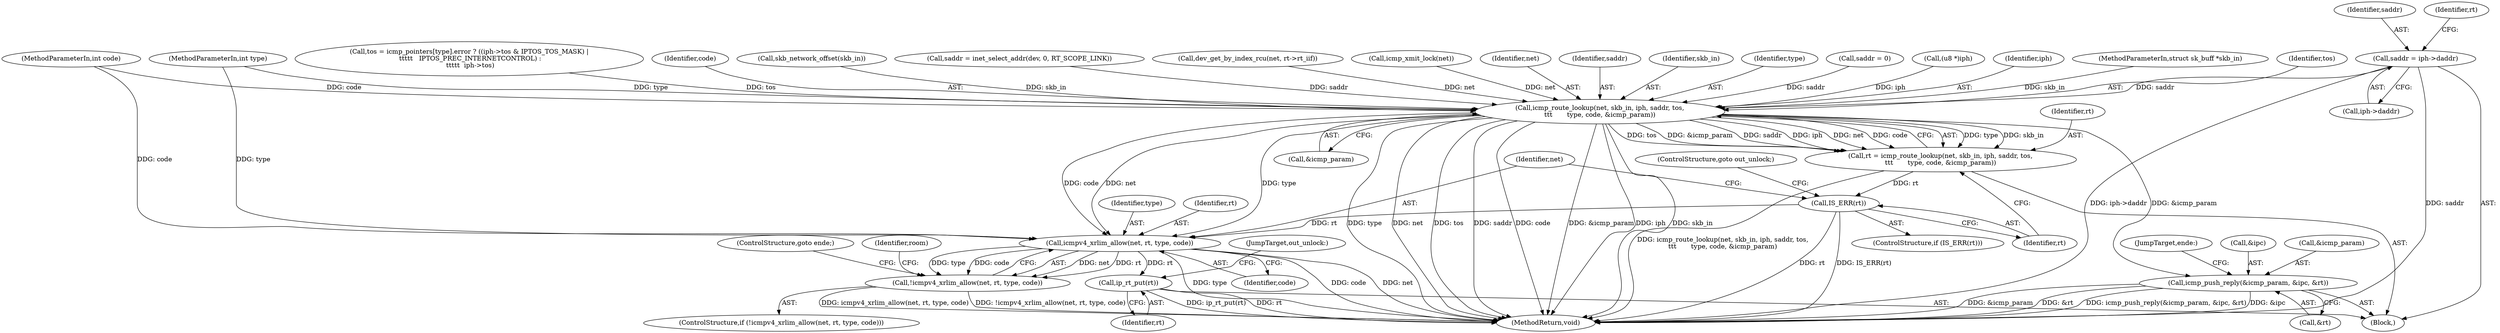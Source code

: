 digraph "0_linux_f6d8bd051c391c1c0458a30b2a7abcd939329259_13@pointer" {
"1000233" [label="(Call,saddr = iph->daddr)"];
"1000383" [label="(Call,icmp_route_lookup(net, skb_in, iph, saddr, tos,\n\t\t\t       type, code, &icmp_param))"];
"1000381" [label="(Call,rt = icmp_route_lookup(net, skb_in, iph, saddr, tos,\n\t\t\t       type, code, &icmp_param))"];
"1000394" [label="(Call,IS_ERR(rt))"];
"1000399" [label="(Call,icmpv4_xrlim_allow(net, rt, type, code))"];
"1000398" [label="(Call,!icmpv4_xrlim_allow(net, rt, type, code))"];
"1000469" [label="(Call,ip_rt_put(rt))"];
"1000461" [label="(Call,icmp_push_reply(&icmp_param, &ipc, &rt))"];
"1000383" [label="(Call,icmp_route_lookup(net, skb_in, iph, saddr, tos,\n\t\t\t       type, code, &icmp_param))"];
"1000381" [label="(Call,rt = icmp_route_lookup(net, skb_in, iph, saddr, tos,\n\t\t\t       type, code, &icmp_param))"];
"1000464" [label="(Call,&ipc)"];
"1000233" [label="(Call,saddr = iph->daddr)"];
"1000276" [label="(Call,saddr = 0)"];
"1000382" [label="(Identifier,rt)"];
"1000394" [label="(Call,IS_ERR(rt))"];
"1000148" [label="(Call,(u8 *)iph)"];
"1000393" [label="(ControlStructure,if (IS_ERR(rt)))"];
"1000113" [label="(MethodParameterIn,int code)"];
"1000462" [label="(Call,&icmp_param)"];
"1000234" [label="(Identifier,saddr)"];
"1000112" [label="(MethodParameterIn,int type)"];
"1000399" [label="(Call,icmpv4_xrlim_allow(net, rt, type, code))"];
"1000402" [label="(Identifier,type)"];
"1000115" [label="(Block,)"];
"1000401" [label="(Identifier,rt)"];
"1000242" [label="(Identifier,rt)"];
"1000235" [label="(Call,iph->daddr)"];
"1000395" [label="(Identifier,rt)"];
"1000469" [label="(Call,ip_rt_put(rt))"];
"1000404" [label="(ControlStructure,goto ende;)"];
"1000386" [label="(Identifier,iph)"];
"1000111" [label="(MethodParameterIn,struct sk_buff *skb_in)"];
"1000388" [label="(Identifier,tos)"];
"1000280" [label="(Call,tos = icmp_pointers[type].error ? ((iph->tos & IPTOS_TOS_MASK) |\n \t\t\t\t\t   IPTOS_PREC_INTERNETCONTROL) :\n \t\t\t\t\t  iph->tos)"];
"1000391" [label="(Call,&icmp_param)"];
"1000390" [label="(Identifier,code)"];
"1000353" [label="(Call,skb_network_offset(skb_in))"];
"1000269" [label="(Call,saddr = inet_select_addr(dev, 0, RT_SCOPE_LINK))"];
"1000397" [label="(ControlStructure,if (!icmpv4_xrlim_allow(net, rt, type, code)))"];
"1000466" [label="(Call,&rt)"];
"1000403" [label="(Identifier,code)"];
"1000470" [label="(Identifier,rt)"];
"1000262" [label="(Call,dev_get_by_index_rcu(net, rt->rt_iif))"];
"1000471" [label="(JumpTarget,out_unlock:)"];
"1000468" [label="(JumpTarget,ende:)"];
"1000226" [label="(Call,icmp_xmit_lock(net))"];
"1000384" [label="(Identifier,net)"];
"1000406" [label="(Identifier,room)"];
"1000398" [label="(Call,!icmpv4_xrlim_allow(net, rt, type, code))"];
"1000387" [label="(Identifier,saddr)"];
"1000461" [label="(Call,icmp_push_reply(&icmp_param, &ipc, &rt))"];
"1000385" [label="(Identifier,skb_in)"];
"1000396" [label="(ControlStructure,goto out_unlock;)"];
"1000389" [label="(Identifier,type)"];
"1000475" [label="(MethodReturn,void)"];
"1000400" [label="(Identifier,net)"];
"1000233" -> "1000115"  [label="AST: "];
"1000233" -> "1000235"  [label="CFG: "];
"1000234" -> "1000233"  [label="AST: "];
"1000235" -> "1000233"  [label="AST: "];
"1000242" -> "1000233"  [label="CFG: "];
"1000233" -> "1000475"  [label="DDG: iph->daddr"];
"1000233" -> "1000475"  [label="DDG: saddr"];
"1000233" -> "1000383"  [label="DDG: saddr"];
"1000383" -> "1000381"  [label="AST: "];
"1000383" -> "1000391"  [label="CFG: "];
"1000384" -> "1000383"  [label="AST: "];
"1000385" -> "1000383"  [label="AST: "];
"1000386" -> "1000383"  [label="AST: "];
"1000387" -> "1000383"  [label="AST: "];
"1000388" -> "1000383"  [label="AST: "];
"1000389" -> "1000383"  [label="AST: "];
"1000390" -> "1000383"  [label="AST: "];
"1000391" -> "1000383"  [label="AST: "];
"1000381" -> "1000383"  [label="CFG: "];
"1000383" -> "1000475"  [label="DDG: type"];
"1000383" -> "1000475"  [label="DDG: net"];
"1000383" -> "1000475"  [label="DDG: tos"];
"1000383" -> "1000475"  [label="DDG: saddr"];
"1000383" -> "1000475"  [label="DDG: code"];
"1000383" -> "1000475"  [label="DDG: &icmp_param"];
"1000383" -> "1000475"  [label="DDG: iph"];
"1000383" -> "1000475"  [label="DDG: skb_in"];
"1000383" -> "1000381"  [label="DDG: type"];
"1000383" -> "1000381"  [label="DDG: skb_in"];
"1000383" -> "1000381"  [label="DDG: tos"];
"1000383" -> "1000381"  [label="DDG: &icmp_param"];
"1000383" -> "1000381"  [label="DDG: saddr"];
"1000383" -> "1000381"  [label="DDG: iph"];
"1000383" -> "1000381"  [label="DDG: net"];
"1000383" -> "1000381"  [label="DDG: code"];
"1000226" -> "1000383"  [label="DDG: net"];
"1000262" -> "1000383"  [label="DDG: net"];
"1000353" -> "1000383"  [label="DDG: skb_in"];
"1000111" -> "1000383"  [label="DDG: skb_in"];
"1000148" -> "1000383"  [label="DDG: iph"];
"1000269" -> "1000383"  [label="DDG: saddr"];
"1000276" -> "1000383"  [label="DDG: saddr"];
"1000280" -> "1000383"  [label="DDG: tos"];
"1000112" -> "1000383"  [label="DDG: type"];
"1000113" -> "1000383"  [label="DDG: code"];
"1000383" -> "1000399"  [label="DDG: net"];
"1000383" -> "1000399"  [label="DDG: type"];
"1000383" -> "1000399"  [label="DDG: code"];
"1000383" -> "1000461"  [label="DDG: &icmp_param"];
"1000381" -> "1000115"  [label="AST: "];
"1000382" -> "1000381"  [label="AST: "];
"1000395" -> "1000381"  [label="CFG: "];
"1000381" -> "1000475"  [label="DDG: icmp_route_lookup(net, skb_in, iph, saddr, tos,\n\t\t\t       type, code, &icmp_param)"];
"1000381" -> "1000394"  [label="DDG: rt"];
"1000394" -> "1000393"  [label="AST: "];
"1000394" -> "1000395"  [label="CFG: "];
"1000395" -> "1000394"  [label="AST: "];
"1000396" -> "1000394"  [label="CFG: "];
"1000400" -> "1000394"  [label="CFG: "];
"1000394" -> "1000475"  [label="DDG: IS_ERR(rt)"];
"1000394" -> "1000475"  [label="DDG: rt"];
"1000394" -> "1000399"  [label="DDG: rt"];
"1000399" -> "1000398"  [label="AST: "];
"1000399" -> "1000403"  [label="CFG: "];
"1000400" -> "1000399"  [label="AST: "];
"1000401" -> "1000399"  [label="AST: "];
"1000402" -> "1000399"  [label="AST: "];
"1000403" -> "1000399"  [label="AST: "];
"1000398" -> "1000399"  [label="CFG: "];
"1000399" -> "1000475"  [label="DDG: type"];
"1000399" -> "1000475"  [label="DDG: code"];
"1000399" -> "1000475"  [label="DDG: net"];
"1000399" -> "1000398"  [label="DDG: net"];
"1000399" -> "1000398"  [label="DDG: rt"];
"1000399" -> "1000398"  [label="DDG: type"];
"1000399" -> "1000398"  [label="DDG: code"];
"1000112" -> "1000399"  [label="DDG: type"];
"1000113" -> "1000399"  [label="DDG: code"];
"1000399" -> "1000469"  [label="DDG: rt"];
"1000398" -> "1000397"  [label="AST: "];
"1000404" -> "1000398"  [label="CFG: "];
"1000406" -> "1000398"  [label="CFG: "];
"1000398" -> "1000475"  [label="DDG: !icmpv4_xrlim_allow(net, rt, type, code)"];
"1000398" -> "1000475"  [label="DDG: icmpv4_xrlim_allow(net, rt, type, code)"];
"1000469" -> "1000115"  [label="AST: "];
"1000469" -> "1000470"  [label="CFG: "];
"1000470" -> "1000469"  [label="AST: "];
"1000471" -> "1000469"  [label="CFG: "];
"1000469" -> "1000475"  [label="DDG: ip_rt_put(rt)"];
"1000469" -> "1000475"  [label="DDG: rt"];
"1000461" -> "1000115"  [label="AST: "];
"1000461" -> "1000466"  [label="CFG: "];
"1000462" -> "1000461"  [label="AST: "];
"1000464" -> "1000461"  [label="AST: "];
"1000466" -> "1000461"  [label="AST: "];
"1000468" -> "1000461"  [label="CFG: "];
"1000461" -> "1000475"  [label="DDG: icmp_push_reply(&icmp_param, &ipc, &rt)"];
"1000461" -> "1000475"  [label="DDG: &ipc"];
"1000461" -> "1000475"  [label="DDG: &icmp_param"];
"1000461" -> "1000475"  [label="DDG: &rt"];
}
